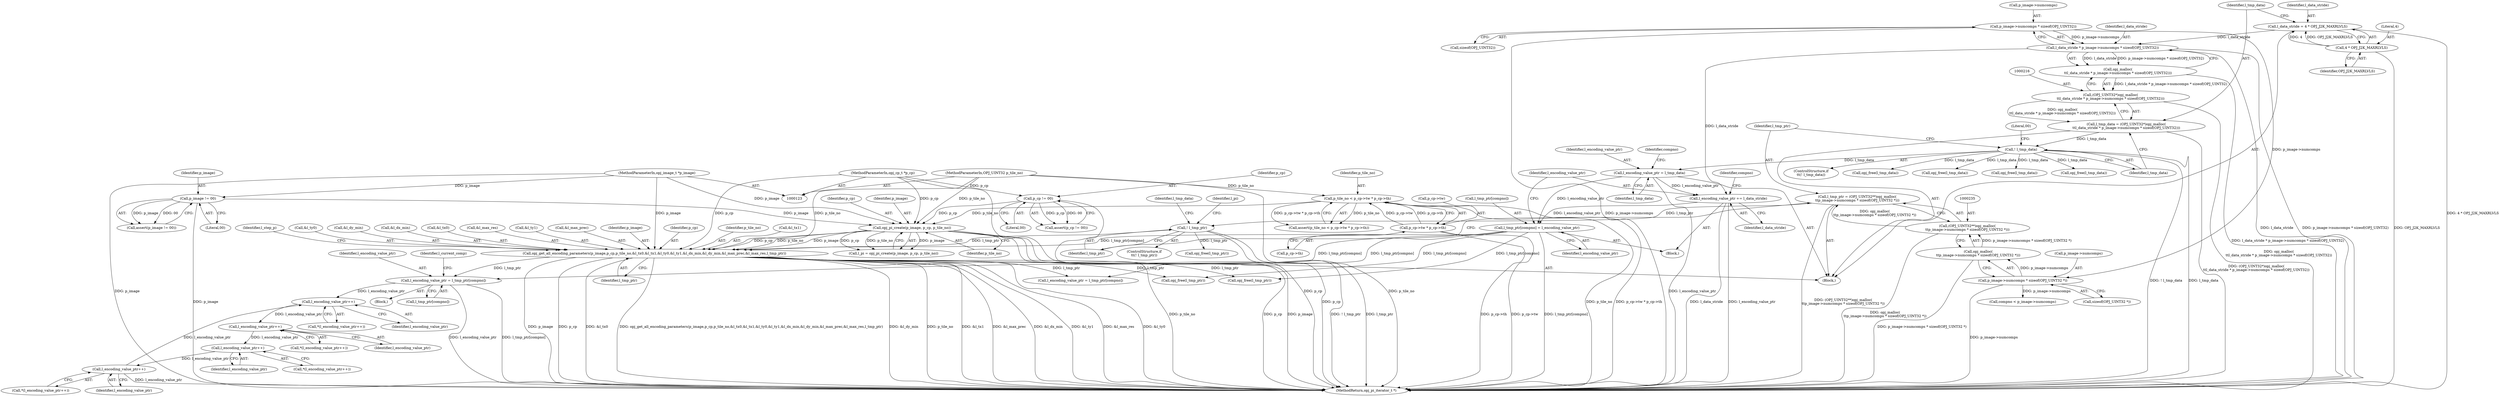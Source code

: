 digraph "0_openjpeg_ef01f18dfc6780b776d0674ed3e7415c6ef54d24@array" {
"1000454" [label="(Call,l_encoding_value_ptr = l_tmp_ptr[compno])"];
"1000290" [label="(Call,opj_get_all_encoding_parameters(p_image,p_cp,p_tile_no,&l_tx0,&l_tx1,&l_ty0,&l_ty1,&l_dx_min,&l_dy_min,&l_max_prec,&l_max_res,l_tmp_ptr))"];
"1000253" [label="(Call,opj_pi_create(p_image, p_cp, p_tile_no))"];
"1000180" [label="(Call,p_image != 00)"];
"1000124" [label="(MethodParameterIn,opj_image_t *p_image)"];
"1000176" [label="(Call,p_cp != 00)"];
"1000125" [label="(MethodParameterIn,opj_cp_t *p_cp)"];
"1000184" [label="(Call,p_tile_no < p_cp->tw * p_cp->th)"];
"1000126" [label="(MethodParameterIn,OPJ_UINT32 p_tile_no)"];
"1000186" [label="(Call,p_cp->tw * p_cp->th)"];
"1000244" [label="(Call,! l_tmp_ptr)"];
"1000232" [label="(Call,l_tmp_ptr = (OPJ_UINT32**)opj_malloc(\n\t\tp_image->numcomps * sizeof(OPJ_UINT32 *)))"];
"1000234" [label="(Call,(OPJ_UINT32**)opj_malloc(\n\t\tp_image->numcomps * sizeof(OPJ_UINT32 *)))"];
"1000236" [label="(Call,opj_malloc(\n\t\tp_image->numcomps * sizeof(OPJ_UINT32 *)))"];
"1000237" [label="(Call,p_image->numcomps * sizeof(OPJ_UINT32 *))"];
"1000220" [label="(Call,p_image->numcomps * sizeof(OPJ_UINT32))"];
"1000282" [label="(Call,l_tmp_ptr[compno] = l_encoding_value_ptr)"];
"1000267" [label="(Call,l_encoding_value_ptr = l_tmp_data)"];
"1000227" [label="(Call,! l_tmp_data)"];
"1000213" [label="(Call,l_tmp_data = (OPJ_UINT32*)opj_malloc(\n\t\tl_data_stride * p_image->numcomps * sizeof(OPJ_UINT32)))"];
"1000215" [label="(Call,(OPJ_UINT32*)opj_malloc(\n\t\tl_data_stride * p_image->numcomps * sizeof(OPJ_UINT32)))"];
"1000217" [label="(Call,opj_malloc(\n\t\tl_data_stride * p_image->numcomps * sizeof(OPJ_UINT32)))"];
"1000218" [label="(Call,l_data_stride * p_image->numcomps * sizeof(OPJ_UINT32))"];
"1000208" [label="(Call,l_data_stride = 4 * OPJ_J2K_MAXRLVLS)"];
"1000210" [label="(Call,4 * OPJ_J2K_MAXRLVLS)"];
"1000287" [label="(Call,l_encoding_value_ptr += l_data_stride)"];
"1000490" [label="(Call,l_encoding_value_ptr++)"];
"1000497" [label="(Call,l_encoding_value_ptr++)"];
"1000504" [label="(Call,l_encoding_value_ptr++)"];
"1000511" [label="(Call,l_encoding_value_ptr++)"];
"1000498" [label="(Identifier,l_encoding_value_ptr)"];
"1000182" [label="(Literal,00)"];
"1000208" [label="(Call,l_data_stride = 4 * OPJ_J2K_MAXRLVLS)"];
"1000212" [label="(Identifier,OPJ_J2K_MAXRLVLS)"];
"1000288" [label="(Identifier,l_encoding_value_ptr)"];
"1000282" [label="(Call,l_tmp_ptr[compno] = l_encoding_value_ptr)"];
"1000210" [label="(Call,4 * OPJ_J2K_MAXRLVLS)"];
"1000294" [label="(Call,&l_tx0)"];
"1000447" [label="(Block,)"];
"1000236" [label="(Call,opj_malloc(\n\t\tp_image->numcomps * sizeof(OPJ_UINT32 *)))"];
"1000127" [label="(Block,)"];
"1000190" [label="(Call,p_cp->th)"];
"1000308" [label="(Call,&l_max_res)"];
"1000211" [label="(Literal,4)"];
"1000300" [label="(Call,&l_ty1)"];
"1000253" [label="(Call,opj_pi_create(p_image, p_cp, p_tile_no))"];
"1000217" [label="(Call,opj_malloc(\n\t\tl_data_stride * p_image->numcomps * sizeof(OPJ_UINT32)))"];
"1000234" [label="(Call,(OPJ_UINT32**)opj_malloc(\n\t\tp_image->numcomps * sizeof(OPJ_UINT32 *)))"];
"1000491" [label="(Identifier,l_encoding_value_ptr)"];
"1000497" [label="(Call,l_encoding_value_ptr++)"];
"1000489" [label="(Call,*(l_encoding_value_ptr++))"];
"1000177" [label="(Identifier,p_cp)"];
"1000251" [label="(Call,l_pi = opj_pi_create(p_image, p_cp, p_tile_no))"];
"1000238" [label="(Call,p_image->numcomps)"];
"1000241" [label="(Call,sizeof(OPJ_UINT32 *))"];
"1000232" [label="(Call,l_tmp_ptr = (OPJ_UINT32**)opj_malloc(\n\t\tp_image->numcomps * sizeof(OPJ_UINT32 *)))"];
"1000269" [label="(Identifier,l_tmp_data)"];
"1000510" [label="(Call,*(l_encoding_value_ptr++))"];
"1000184" [label="(Call,p_tile_no < p_cp->tw * p_cp->th)"];
"1000214" [label="(Identifier,l_tmp_data)"];
"1000503" [label="(Call,*(l_encoding_value_ptr++))"];
"1000261" [label="(Call,opj_free(l_tmp_data))"];
"1000233" [label="(Identifier,l_tmp_ptr)"];
"1000306" [label="(Call,&l_max_prec)"];
"1000713" [label="(MethodReturn,opj_pi_iterator_t *)"];
"1000280" [label="(Identifier,compno)"];
"1000496" [label="(Call,*(l_encoding_value_ptr++))"];
"1000231" [label="(Literal,00)"];
"1000248" [label="(Identifier,l_tmp_data)"];
"1000684" [label="(Call,opj_free(l_tmp_data))"];
"1000268" [label="(Identifier,l_encoding_value_ptr)"];
"1000221" [label="(Call,p_image->numcomps)"];
"1000125" [label="(MethodParameterIn,opj_cp_t *p_cp)"];
"1000310" [label="(Identifier,l_tmp_ptr)"];
"1000461" [label="(Identifier,l_current_comp)"];
"1000455" [label="(Identifier,l_encoding_value_ptr)"];
"1000286" [label="(Identifier,l_encoding_value_ptr)"];
"1000290" [label="(Call,opj_get_all_encoding_parameters(p_image,p_cp,p_tile_no,&l_tx0,&l_tx1,&l_ty0,&l_ty1,&l_dx_min,&l_dy_min,&l_max_prec,&l_max_res,l_tmp_ptr))"];
"1000179" [label="(Call,assert(p_image != 00))"];
"1000291" [label="(Identifier,p_image)"];
"1000220" [label="(Call,p_image->numcomps * sizeof(OPJ_UINT32))"];
"1000263" [label="(Call,opj_free(l_tmp_ptr))"];
"1000252" [label="(Identifier,l_pi)"];
"1000281" [label="(Block,)"];
"1000124" [label="(MethodParameterIn,opj_image_t *p_image)"];
"1000289" [label="(Identifier,l_data_stride)"];
"1000215" [label="(Call,(OPJ_UINT32*)opj_malloc(\n\t\tl_data_stride * p_image->numcomps * sizeof(OPJ_UINT32)))"];
"1000256" [label="(Identifier,p_tile_no)"];
"1000126" [label="(MethodParameterIn,OPJ_UINT32 p_tile_no)"];
"1000292" [label="(Identifier,p_cp)"];
"1000454" [label="(Call,l_encoding_value_ptr = l_tmp_ptr[compno])"];
"1000219" [label="(Identifier,l_data_stride)"];
"1000293" [label="(Identifier,p_tile_no)"];
"1000287" [label="(Call,l_encoding_value_ptr += l_data_stride)"];
"1000504" [label="(Call,l_encoding_value_ptr++)"];
"1000296" [label="(Call,&l_tx1)"];
"1000244" [label="(Call,! l_tmp_ptr)"];
"1000505" [label="(Identifier,l_encoding_value_ptr)"];
"1000183" [label="(Call,assert(p_tile_no < p_cp->tw * p_cp->th))"];
"1000372" [label="(Call,opj_free(l_tmp_data))"];
"1000512" [label="(Identifier,l_encoding_value_ptr)"];
"1000511" [label="(Call,l_encoding_value_ptr++)"];
"1000490" [label="(Call,l_encoding_value_ptr++)"];
"1000312" [label="(Identifier,l_step_p)"];
"1000185" [label="(Identifier,p_tile_no)"];
"1000298" [label="(Call,&l_ty0)"];
"1000274" [label="(Call,compno < p_image->numcomps)"];
"1000209" [label="(Identifier,l_data_stride)"];
"1000304" [label="(Call,&l_dy_min)"];
"1000267" [label="(Call,l_encoding_value_ptr = l_tmp_data)"];
"1000227" [label="(Call,! l_tmp_data)"];
"1000606" [label="(Call,l_encoding_value_ptr = l_tmp_ptr[compno])"];
"1000178" [label="(Literal,00)"];
"1000283" [label="(Call,l_tmp_ptr[compno])"];
"1000689" [label="(Call,opj_free(l_tmp_ptr))"];
"1000224" [label="(Call,sizeof(OPJ_UINT32))"];
"1000247" [label="(Call,opj_free(l_tmp_data))"];
"1000255" [label="(Identifier,p_cp)"];
"1000374" [label="(Call,opj_free(l_tmp_ptr))"];
"1000175" [label="(Call,assert(p_cp != 00))"];
"1000218" [label="(Call,l_data_stride * p_image->numcomps * sizeof(OPJ_UINT32))"];
"1000228" [label="(Identifier,l_tmp_data)"];
"1000213" [label="(Call,l_tmp_data = (OPJ_UINT32*)opj_malloc(\n\t\tl_data_stride * p_image->numcomps * sizeof(OPJ_UINT32)))"];
"1000187" [label="(Call,p_cp->tw)"];
"1000302" [label="(Call,&l_dx_min)"];
"1000254" [label="(Identifier,p_image)"];
"1000237" [label="(Call,p_image->numcomps * sizeof(OPJ_UINT32 *))"];
"1000176" [label="(Call,p_cp != 00)"];
"1000456" [label="(Call,l_tmp_ptr[compno])"];
"1000272" [label="(Identifier,compno)"];
"1000245" [label="(Identifier,l_tmp_ptr)"];
"1000180" [label="(Call,p_image != 00)"];
"1000243" [label="(ControlStructure,if\n\t\t(! l_tmp_ptr))"];
"1000181" [label="(Identifier,p_image)"];
"1000226" [label="(ControlStructure,if\n\t\t(! l_tmp_data))"];
"1000186" [label="(Call,p_cp->tw * p_cp->th)"];
"1000454" -> "1000447"  [label="AST: "];
"1000454" -> "1000456"  [label="CFG: "];
"1000455" -> "1000454"  [label="AST: "];
"1000456" -> "1000454"  [label="AST: "];
"1000461" -> "1000454"  [label="CFG: "];
"1000454" -> "1000713"  [label="DDG: l_encoding_value_ptr"];
"1000454" -> "1000713"  [label="DDG: l_tmp_ptr[compno]"];
"1000290" -> "1000454"  [label="DDG: l_tmp_ptr"];
"1000282" -> "1000454"  [label="DDG: l_tmp_ptr[compno]"];
"1000454" -> "1000490"  [label="DDG: l_encoding_value_ptr"];
"1000290" -> "1000127"  [label="AST: "];
"1000290" -> "1000310"  [label="CFG: "];
"1000291" -> "1000290"  [label="AST: "];
"1000292" -> "1000290"  [label="AST: "];
"1000293" -> "1000290"  [label="AST: "];
"1000294" -> "1000290"  [label="AST: "];
"1000296" -> "1000290"  [label="AST: "];
"1000298" -> "1000290"  [label="AST: "];
"1000300" -> "1000290"  [label="AST: "];
"1000302" -> "1000290"  [label="AST: "];
"1000304" -> "1000290"  [label="AST: "];
"1000306" -> "1000290"  [label="AST: "];
"1000308" -> "1000290"  [label="AST: "];
"1000310" -> "1000290"  [label="AST: "];
"1000312" -> "1000290"  [label="CFG: "];
"1000290" -> "1000713"  [label="DDG: &l_ty0"];
"1000290" -> "1000713"  [label="DDG: p_image"];
"1000290" -> "1000713"  [label="DDG: p_cp"];
"1000290" -> "1000713"  [label="DDG: &l_tx0"];
"1000290" -> "1000713"  [label="DDG: opj_get_all_encoding_parameters(p_image,p_cp,p_tile_no,&l_tx0,&l_tx1,&l_ty0,&l_ty1,&l_dx_min,&l_dy_min,&l_max_prec,&l_max_res,l_tmp_ptr)"];
"1000290" -> "1000713"  [label="DDG: &l_dy_min"];
"1000290" -> "1000713"  [label="DDG: p_tile_no"];
"1000290" -> "1000713"  [label="DDG: &l_tx1"];
"1000290" -> "1000713"  [label="DDG: &l_max_prec"];
"1000290" -> "1000713"  [label="DDG: &l_dx_min"];
"1000290" -> "1000713"  [label="DDG: &l_ty1"];
"1000290" -> "1000713"  [label="DDG: &l_max_res"];
"1000253" -> "1000290"  [label="DDG: p_image"];
"1000253" -> "1000290"  [label="DDG: p_cp"];
"1000253" -> "1000290"  [label="DDG: p_tile_no"];
"1000124" -> "1000290"  [label="DDG: p_image"];
"1000125" -> "1000290"  [label="DDG: p_cp"];
"1000126" -> "1000290"  [label="DDG: p_tile_no"];
"1000244" -> "1000290"  [label="DDG: l_tmp_ptr"];
"1000282" -> "1000290"  [label="DDG: l_tmp_ptr[compno]"];
"1000290" -> "1000374"  [label="DDG: l_tmp_ptr"];
"1000290" -> "1000606"  [label="DDG: l_tmp_ptr"];
"1000290" -> "1000689"  [label="DDG: l_tmp_ptr"];
"1000253" -> "1000251"  [label="AST: "];
"1000253" -> "1000256"  [label="CFG: "];
"1000254" -> "1000253"  [label="AST: "];
"1000255" -> "1000253"  [label="AST: "];
"1000256" -> "1000253"  [label="AST: "];
"1000251" -> "1000253"  [label="CFG: "];
"1000253" -> "1000713"  [label="DDG: p_cp"];
"1000253" -> "1000713"  [label="DDG: p_image"];
"1000253" -> "1000713"  [label="DDG: p_tile_no"];
"1000253" -> "1000251"  [label="DDG: p_image"];
"1000253" -> "1000251"  [label="DDG: p_cp"];
"1000253" -> "1000251"  [label="DDG: p_tile_no"];
"1000180" -> "1000253"  [label="DDG: p_image"];
"1000124" -> "1000253"  [label="DDG: p_image"];
"1000176" -> "1000253"  [label="DDG: p_cp"];
"1000125" -> "1000253"  [label="DDG: p_cp"];
"1000184" -> "1000253"  [label="DDG: p_tile_no"];
"1000126" -> "1000253"  [label="DDG: p_tile_no"];
"1000180" -> "1000179"  [label="AST: "];
"1000180" -> "1000182"  [label="CFG: "];
"1000181" -> "1000180"  [label="AST: "];
"1000182" -> "1000180"  [label="AST: "];
"1000179" -> "1000180"  [label="CFG: "];
"1000180" -> "1000713"  [label="DDG: p_image"];
"1000180" -> "1000179"  [label="DDG: p_image"];
"1000180" -> "1000179"  [label="DDG: 00"];
"1000124" -> "1000180"  [label="DDG: p_image"];
"1000124" -> "1000123"  [label="AST: "];
"1000124" -> "1000713"  [label="DDG: p_image"];
"1000176" -> "1000175"  [label="AST: "];
"1000176" -> "1000178"  [label="CFG: "];
"1000177" -> "1000176"  [label="AST: "];
"1000178" -> "1000176"  [label="AST: "];
"1000175" -> "1000176"  [label="CFG: "];
"1000176" -> "1000713"  [label="DDG: p_cp"];
"1000176" -> "1000175"  [label="DDG: p_cp"];
"1000176" -> "1000175"  [label="DDG: 00"];
"1000125" -> "1000176"  [label="DDG: p_cp"];
"1000125" -> "1000123"  [label="AST: "];
"1000125" -> "1000713"  [label="DDG: p_cp"];
"1000184" -> "1000183"  [label="AST: "];
"1000184" -> "1000186"  [label="CFG: "];
"1000185" -> "1000184"  [label="AST: "];
"1000186" -> "1000184"  [label="AST: "];
"1000183" -> "1000184"  [label="CFG: "];
"1000184" -> "1000713"  [label="DDG: p_cp->tw * p_cp->th"];
"1000184" -> "1000713"  [label="DDG: p_tile_no"];
"1000184" -> "1000183"  [label="DDG: p_tile_no"];
"1000184" -> "1000183"  [label="DDG: p_cp->tw * p_cp->th"];
"1000126" -> "1000184"  [label="DDG: p_tile_no"];
"1000186" -> "1000184"  [label="DDG: p_cp->tw"];
"1000186" -> "1000184"  [label="DDG: p_cp->th"];
"1000126" -> "1000123"  [label="AST: "];
"1000126" -> "1000713"  [label="DDG: p_tile_no"];
"1000186" -> "1000190"  [label="CFG: "];
"1000187" -> "1000186"  [label="AST: "];
"1000190" -> "1000186"  [label="AST: "];
"1000186" -> "1000713"  [label="DDG: p_cp->tw"];
"1000186" -> "1000713"  [label="DDG: p_cp->th"];
"1000244" -> "1000243"  [label="AST: "];
"1000244" -> "1000245"  [label="CFG: "];
"1000245" -> "1000244"  [label="AST: "];
"1000248" -> "1000244"  [label="CFG: "];
"1000252" -> "1000244"  [label="CFG: "];
"1000244" -> "1000713"  [label="DDG: ! l_tmp_ptr"];
"1000244" -> "1000713"  [label="DDG: l_tmp_ptr"];
"1000232" -> "1000244"  [label="DDG: l_tmp_ptr"];
"1000244" -> "1000263"  [label="DDG: l_tmp_ptr"];
"1000232" -> "1000127"  [label="AST: "];
"1000232" -> "1000234"  [label="CFG: "];
"1000233" -> "1000232"  [label="AST: "];
"1000234" -> "1000232"  [label="AST: "];
"1000245" -> "1000232"  [label="CFG: "];
"1000232" -> "1000713"  [label="DDG: (OPJ_UINT32**)opj_malloc(\n\t\tp_image->numcomps * sizeof(OPJ_UINT32 *))"];
"1000234" -> "1000232"  [label="DDG: opj_malloc(\n\t\tp_image->numcomps * sizeof(OPJ_UINT32 *))"];
"1000234" -> "1000236"  [label="CFG: "];
"1000235" -> "1000234"  [label="AST: "];
"1000236" -> "1000234"  [label="AST: "];
"1000234" -> "1000713"  [label="DDG: opj_malloc(\n\t\tp_image->numcomps * sizeof(OPJ_UINT32 *))"];
"1000236" -> "1000234"  [label="DDG: p_image->numcomps * sizeof(OPJ_UINT32 *)"];
"1000236" -> "1000237"  [label="CFG: "];
"1000237" -> "1000236"  [label="AST: "];
"1000236" -> "1000713"  [label="DDG: p_image->numcomps * sizeof(OPJ_UINT32 *)"];
"1000237" -> "1000236"  [label="DDG: p_image->numcomps"];
"1000237" -> "1000241"  [label="CFG: "];
"1000238" -> "1000237"  [label="AST: "];
"1000241" -> "1000237"  [label="AST: "];
"1000237" -> "1000713"  [label="DDG: p_image->numcomps"];
"1000220" -> "1000237"  [label="DDG: p_image->numcomps"];
"1000237" -> "1000274"  [label="DDG: p_image->numcomps"];
"1000220" -> "1000218"  [label="AST: "];
"1000220" -> "1000224"  [label="CFG: "];
"1000221" -> "1000220"  [label="AST: "];
"1000224" -> "1000220"  [label="AST: "];
"1000218" -> "1000220"  [label="CFG: "];
"1000220" -> "1000713"  [label="DDG: p_image->numcomps"];
"1000220" -> "1000218"  [label="DDG: p_image->numcomps"];
"1000282" -> "1000281"  [label="AST: "];
"1000282" -> "1000286"  [label="CFG: "];
"1000283" -> "1000282"  [label="AST: "];
"1000286" -> "1000282"  [label="AST: "];
"1000288" -> "1000282"  [label="CFG: "];
"1000282" -> "1000713"  [label="DDG: l_tmp_ptr[compno]"];
"1000267" -> "1000282"  [label="DDG: l_encoding_value_ptr"];
"1000287" -> "1000282"  [label="DDG: l_encoding_value_ptr"];
"1000282" -> "1000374"  [label="DDG: l_tmp_ptr[compno]"];
"1000282" -> "1000606"  [label="DDG: l_tmp_ptr[compno]"];
"1000282" -> "1000689"  [label="DDG: l_tmp_ptr[compno]"];
"1000267" -> "1000127"  [label="AST: "];
"1000267" -> "1000269"  [label="CFG: "];
"1000268" -> "1000267"  [label="AST: "];
"1000269" -> "1000267"  [label="AST: "];
"1000272" -> "1000267"  [label="CFG: "];
"1000267" -> "1000713"  [label="DDG: l_encoding_value_ptr"];
"1000227" -> "1000267"  [label="DDG: l_tmp_data"];
"1000267" -> "1000287"  [label="DDG: l_encoding_value_ptr"];
"1000227" -> "1000226"  [label="AST: "];
"1000227" -> "1000228"  [label="CFG: "];
"1000228" -> "1000227"  [label="AST: "];
"1000231" -> "1000227"  [label="CFG: "];
"1000233" -> "1000227"  [label="CFG: "];
"1000227" -> "1000713"  [label="DDG: ! l_tmp_data"];
"1000227" -> "1000713"  [label="DDG: l_tmp_data"];
"1000213" -> "1000227"  [label="DDG: l_tmp_data"];
"1000227" -> "1000247"  [label="DDG: l_tmp_data"];
"1000227" -> "1000261"  [label="DDG: l_tmp_data"];
"1000227" -> "1000372"  [label="DDG: l_tmp_data"];
"1000227" -> "1000684"  [label="DDG: l_tmp_data"];
"1000213" -> "1000127"  [label="AST: "];
"1000213" -> "1000215"  [label="CFG: "];
"1000214" -> "1000213"  [label="AST: "];
"1000215" -> "1000213"  [label="AST: "];
"1000228" -> "1000213"  [label="CFG: "];
"1000213" -> "1000713"  [label="DDG: (OPJ_UINT32*)opj_malloc(\n\t\tl_data_stride * p_image->numcomps * sizeof(OPJ_UINT32))"];
"1000215" -> "1000213"  [label="DDG: opj_malloc(\n\t\tl_data_stride * p_image->numcomps * sizeof(OPJ_UINT32))"];
"1000215" -> "1000217"  [label="CFG: "];
"1000216" -> "1000215"  [label="AST: "];
"1000217" -> "1000215"  [label="AST: "];
"1000215" -> "1000713"  [label="DDG: opj_malloc(\n\t\tl_data_stride * p_image->numcomps * sizeof(OPJ_UINT32))"];
"1000217" -> "1000215"  [label="DDG: l_data_stride * p_image->numcomps * sizeof(OPJ_UINT32)"];
"1000217" -> "1000218"  [label="CFG: "];
"1000218" -> "1000217"  [label="AST: "];
"1000217" -> "1000713"  [label="DDG: l_data_stride * p_image->numcomps * sizeof(OPJ_UINT32)"];
"1000218" -> "1000217"  [label="DDG: l_data_stride"];
"1000218" -> "1000217"  [label="DDG: p_image->numcomps * sizeof(OPJ_UINT32)"];
"1000219" -> "1000218"  [label="AST: "];
"1000218" -> "1000713"  [label="DDG: l_data_stride"];
"1000218" -> "1000713"  [label="DDG: p_image->numcomps * sizeof(OPJ_UINT32)"];
"1000208" -> "1000218"  [label="DDG: l_data_stride"];
"1000218" -> "1000287"  [label="DDG: l_data_stride"];
"1000208" -> "1000127"  [label="AST: "];
"1000208" -> "1000210"  [label="CFG: "];
"1000209" -> "1000208"  [label="AST: "];
"1000210" -> "1000208"  [label="AST: "];
"1000214" -> "1000208"  [label="CFG: "];
"1000208" -> "1000713"  [label="DDG: 4 * OPJ_J2K_MAXRLVLS"];
"1000210" -> "1000208"  [label="DDG: 4"];
"1000210" -> "1000208"  [label="DDG: OPJ_J2K_MAXRLVLS"];
"1000210" -> "1000212"  [label="CFG: "];
"1000211" -> "1000210"  [label="AST: "];
"1000212" -> "1000210"  [label="AST: "];
"1000210" -> "1000713"  [label="DDG: OPJ_J2K_MAXRLVLS"];
"1000287" -> "1000281"  [label="AST: "];
"1000287" -> "1000289"  [label="CFG: "];
"1000288" -> "1000287"  [label="AST: "];
"1000289" -> "1000287"  [label="AST: "];
"1000280" -> "1000287"  [label="CFG: "];
"1000287" -> "1000713"  [label="DDG: l_data_stride"];
"1000287" -> "1000713"  [label="DDG: l_encoding_value_ptr"];
"1000490" -> "1000489"  [label="AST: "];
"1000490" -> "1000491"  [label="CFG: "];
"1000491" -> "1000490"  [label="AST: "];
"1000489" -> "1000490"  [label="CFG: "];
"1000511" -> "1000490"  [label="DDG: l_encoding_value_ptr"];
"1000490" -> "1000497"  [label="DDG: l_encoding_value_ptr"];
"1000497" -> "1000496"  [label="AST: "];
"1000497" -> "1000498"  [label="CFG: "];
"1000498" -> "1000497"  [label="AST: "];
"1000496" -> "1000497"  [label="CFG: "];
"1000497" -> "1000504"  [label="DDG: l_encoding_value_ptr"];
"1000504" -> "1000503"  [label="AST: "];
"1000504" -> "1000505"  [label="CFG: "];
"1000505" -> "1000504"  [label="AST: "];
"1000503" -> "1000504"  [label="CFG: "];
"1000504" -> "1000511"  [label="DDG: l_encoding_value_ptr"];
"1000511" -> "1000510"  [label="AST: "];
"1000511" -> "1000512"  [label="CFG: "];
"1000512" -> "1000511"  [label="AST: "];
"1000510" -> "1000511"  [label="CFG: "];
"1000511" -> "1000713"  [label="DDG: l_encoding_value_ptr"];
}

